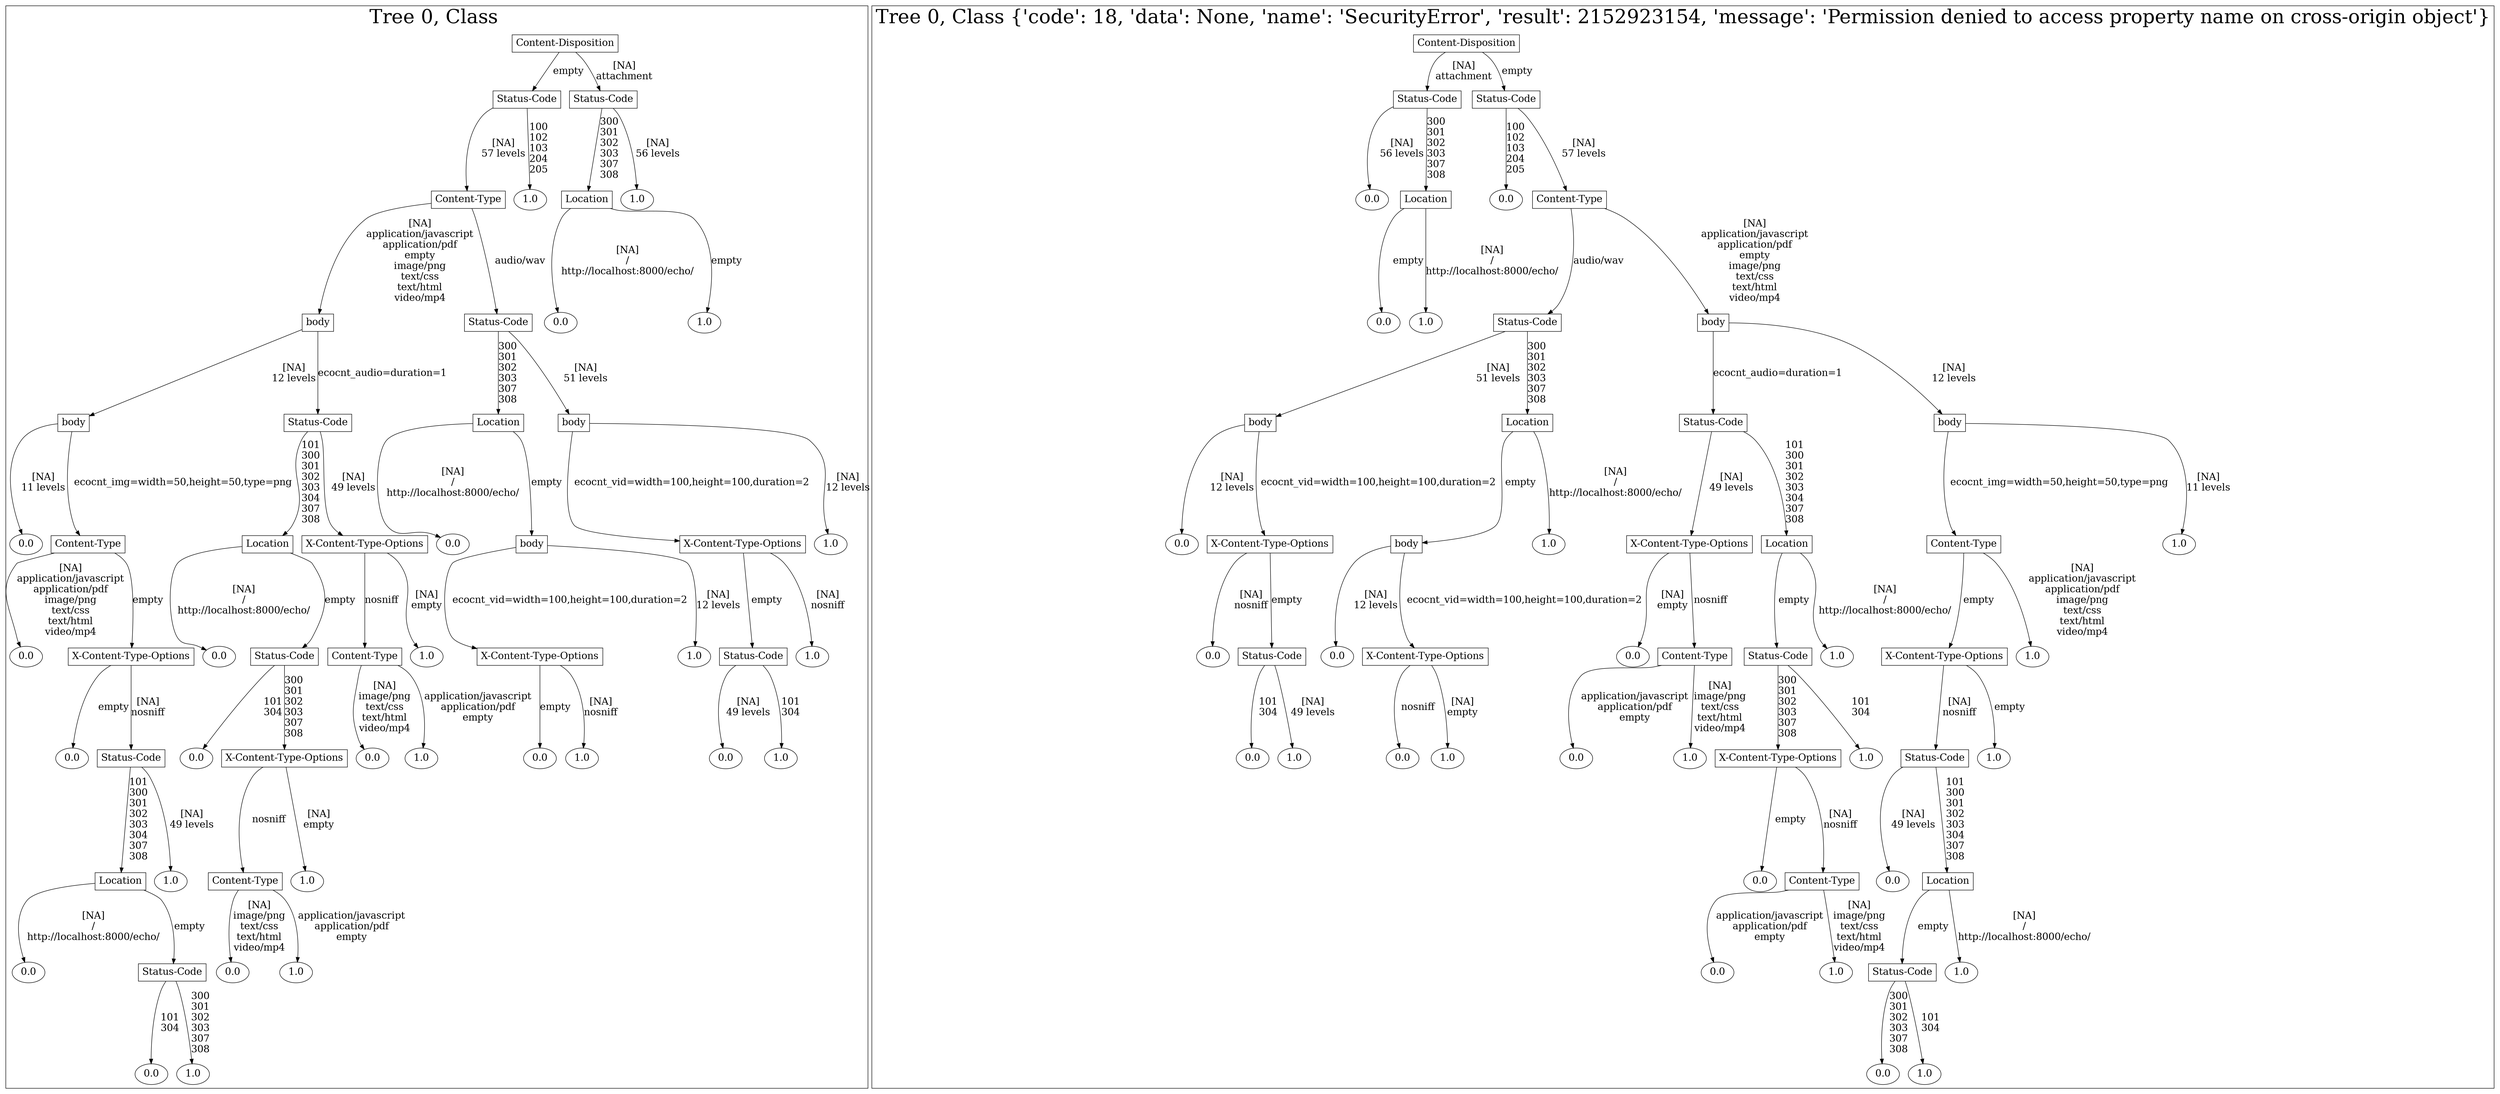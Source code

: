 /*
Generated by:
    http://https://github.com/h2oai/h2o-3/tree/master/h2o-genmodel/src/main/java/hex/genmodel/tools/PrintMojo.java
*/

/*
On a mac:

$ brew install graphviz
$ dot -Tpng file.gv -o file.png
$ open file.png
*/

digraph G {

subgraph cluster_0 {
/* Nodes */

/* Level 0 */
{
"SG_0_Node_0" [shape=box, fontsize=20, label="Content-Disposition"]
}

/* Level 1 */
{
"SG_0_Node_1" [shape=box, fontsize=20, label="Status-Code"]
"SG_0_Node_2" [shape=box, fontsize=20, label="Status-Code"]
}

/* Level 2 */
{
"SG_0_Node_3" [shape=box, fontsize=20, label="Content-Type"]
"SG_0_Node_26" [fontsize=20, label="1.0"]
"SG_0_Node_4" [shape=box, fontsize=20, label="Location"]
"SG_0_Node_27" [fontsize=20, label="1.0"]
}

/* Level 3 */
{
"SG_0_Node_5" [shape=box, fontsize=20, label="body"]
"SG_0_Node_6" [shape=box, fontsize=20, label="Status-Code"]
"SG_0_Node_28" [fontsize=20, label="0.0"]
"SG_0_Node_29" [fontsize=20, label="1.0"]
}

/* Level 4 */
{
"SG_0_Node_7" [shape=box, fontsize=20, label="body"]
"SG_0_Node_8" [shape=box, fontsize=20, label="Status-Code"]
"SG_0_Node_9" [shape=box, fontsize=20, label="Location"]
"SG_0_Node_10" [shape=box, fontsize=20, label="body"]
}

/* Level 5 */
{
"SG_0_Node_30" [fontsize=20, label="0.0"]
"SG_0_Node_11" [shape=box, fontsize=20, label="Content-Type"]
"SG_0_Node_12" [shape=box, fontsize=20, label="Location"]
"SG_0_Node_13" [shape=box, fontsize=20, label="X-Content-Type-Options"]
"SG_0_Node_31" [fontsize=20, label="0.0"]
"SG_0_Node_14" [shape=box, fontsize=20, label="body"]
"SG_0_Node_15" [shape=box, fontsize=20, label="X-Content-Type-Options"]
"SG_0_Node_32" [fontsize=20, label="1.0"]
}

/* Level 6 */
{
"SG_0_Node_33" [fontsize=20, label="0.0"]
"SG_0_Node_16" [shape=box, fontsize=20, label="X-Content-Type-Options"]
"SG_0_Node_34" [fontsize=20, label="0.0"]
"SG_0_Node_17" [shape=box, fontsize=20, label="Status-Code"]
"SG_0_Node_18" [shape=box, fontsize=20, label="Content-Type"]
"SG_0_Node_35" [fontsize=20, label="1.0"]
"SG_0_Node_19" [shape=box, fontsize=20, label="X-Content-Type-Options"]
"SG_0_Node_36" [fontsize=20, label="1.0"]
"SG_0_Node_20" [shape=box, fontsize=20, label="Status-Code"]
"SG_0_Node_37" [fontsize=20, label="1.0"]
}

/* Level 7 */
{
"SG_0_Node_38" [fontsize=20, label="0.0"]
"SG_0_Node_21" [shape=box, fontsize=20, label="Status-Code"]
"SG_0_Node_39" [fontsize=20, label="0.0"]
"SG_0_Node_22" [shape=box, fontsize=20, label="X-Content-Type-Options"]
"SG_0_Node_40" [fontsize=20, label="0.0"]
"SG_0_Node_41" [fontsize=20, label="1.0"]
"SG_0_Node_42" [fontsize=20, label="0.0"]
"SG_0_Node_43" [fontsize=20, label="1.0"]
"SG_0_Node_44" [fontsize=20, label="0.0"]
"SG_0_Node_45" [fontsize=20, label="1.0"]
}

/* Level 8 */
{
"SG_0_Node_23" [shape=box, fontsize=20, label="Location"]
"SG_0_Node_46" [fontsize=20, label="1.0"]
"SG_0_Node_24" [shape=box, fontsize=20, label="Content-Type"]
"SG_0_Node_47" [fontsize=20, label="1.0"]
}

/* Level 9 */
{
"SG_0_Node_48" [fontsize=20, label="0.0"]
"SG_0_Node_25" [shape=box, fontsize=20, label="Status-Code"]
"SG_0_Node_49" [fontsize=20, label="0.0"]
"SG_0_Node_50" [fontsize=20, label="1.0"]
}

/* Level 10 */
{
"SG_0_Node_51" [fontsize=20, label="0.0"]
"SG_0_Node_52" [fontsize=20, label="1.0"]
}

/* Edges */
"SG_0_Node_0" -> "SG_0_Node_1" [fontsize=20, label="empty
"]
"SG_0_Node_0" -> "SG_0_Node_2" [fontsize=20, label="[NA]
attachment
"]
"SG_0_Node_2" -> "SG_0_Node_4" [fontsize=20, label="300
301
302
303
307
308
"]
"SG_0_Node_2" -> "SG_0_Node_27" [fontsize=20, label="[NA]
56 levels
"]
"SG_0_Node_4" -> "SG_0_Node_28" [fontsize=20, label="[NA]
/
http://localhost:8000/echo/
"]
"SG_0_Node_4" -> "SG_0_Node_29" [fontsize=20, label="empty
"]
"SG_0_Node_1" -> "SG_0_Node_3" [fontsize=20, label="[NA]
57 levels
"]
"SG_0_Node_1" -> "SG_0_Node_26" [fontsize=20, label="100
102
103
204
205
"]
"SG_0_Node_3" -> "SG_0_Node_5" [fontsize=20, label="[NA]
application/javascript
application/pdf
empty
image/png
text/css
text/html
video/mp4
"]
"SG_0_Node_3" -> "SG_0_Node_6" [fontsize=20, label="audio/wav
"]
"SG_0_Node_6" -> "SG_0_Node_9" [fontsize=20, label="300
301
302
303
307
308
"]
"SG_0_Node_6" -> "SG_0_Node_10" [fontsize=20, label="[NA]
51 levels
"]
"SG_0_Node_10" -> "SG_0_Node_15" [fontsize=20, label="ecocnt_vid=width=100,height=100,duration=2
"]
"SG_0_Node_10" -> "SG_0_Node_32" [fontsize=20, label="[NA]
12 levels
"]
"SG_0_Node_15" -> "SG_0_Node_20" [fontsize=20, label="empty
"]
"SG_0_Node_15" -> "SG_0_Node_37" [fontsize=20, label="[NA]
nosniff
"]
"SG_0_Node_20" -> "SG_0_Node_44" [fontsize=20, label="[NA]
49 levels
"]
"SG_0_Node_20" -> "SG_0_Node_45" [fontsize=20, label="101
304
"]
"SG_0_Node_9" -> "SG_0_Node_31" [fontsize=20, label="[NA]
/
http://localhost:8000/echo/
"]
"SG_0_Node_9" -> "SG_0_Node_14" [fontsize=20, label="empty
"]
"SG_0_Node_14" -> "SG_0_Node_19" [fontsize=20, label="ecocnt_vid=width=100,height=100,duration=2
"]
"SG_0_Node_14" -> "SG_0_Node_36" [fontsize=20, label="[NA]
12 levels
"]
"SG_0_Node_19" -> "SG_0_Node_42" [fontsize=20, label="empty
"]
"SG_0_Node_19" -> "SG_0_Node_43" [fontsize=20, label="[NA]
nosniff
"]
"SG_0_Node_5" -> "SG_0_Node_7" [fontsize=20, label="[NA]
12 levels
"]
"SG_0_Node_5" -> "SG_0_Node_8" [fontsize=20, label="ecocnt_audio=duration=1
"]
"SG_0_Node_8" -> "SG_0_Node_12" [fontsize=20, label="101
300
301
302
303
304
307
308
"]
"SG_0_Node_8" -> "SG_0_Node_13" [fontsize=20, label="[NA]
49 levels
"]
"SG_0_Node_13" -> "SG_0_Node_18" [fontsize=20, label="nosniff
"]
"SG_0_Node_13" -> "SG_0_Node_35" [fontsize=20, label="[NA]
empty
"]
"SG_0_Node_18" -> "SG_0_Node_40" [fontsize=20, label="[NA]
image/png
text/css
text/html
video/mp4
"]
"SG_0_Node_18" -> "SG_0_Node_41" [fontsize=20, label="application/javascript
application/pdf
empty
"]
"SG_0_Node_12" -> "SG_0_Node_34" [fontsize=20, label="[NA]
/
http://localhost:8000/echo/
"]
"SG_0_Node_12" -> "SG_0_Node_17" [fontsize=20, label="empty
"]
"SG_0_Node_17" -> "SG_0_Node_39" [fontsize=20, label="101
304
"]
"SG_0_Node_17" -> "SG_0_Node_22" [fontsize=20, label="300
301
302
303
307
308
"]
"SG_0_Node_22" -> "SG_0_Node_24" [fontsize=20, label="nosniff
"]
"SG_0_Node_22" -> "SG_0_Node_47" [fontsize=20, label="[NA]
empty
"]
"SG_0_Node_24" -> "SG_0_Node_49" [fontsize=20, label="[NA]
image/png
text/css
text/html
video/mp4
"]
"SG_0_Node_24" -> "SG_0_Node_50" [fontsize=20, label="application/javascript
application/pdf
empty
"]
"SG_0_Node_7" -> "SG_0_Node_30" [fontsize=20, label="[NA]
11 levels
"]
"SG_0_Node_7" -> "SG_0_Node_11" [fontsize=20, label="ecocnt_img=width=50,height=50,type=png
"]
"SG_0_Node_11" -> "SG_0_Node_33" [fontsize=20, label="[NA]
application/javascript
application/pdf
image/png
text/css
text/html
video/mp4
"]
"SG_0_Node_11" -> "SG_0_Node_16" [fontsize=20, label="empty
"]
"SG_0_Node_16" -> "SG_0_Node_38" [fontsize=20, label="empty
"]
"SG_0_Node_16" -> "SG_0_Node_21" [fontsize=20, label="[NA]
nosniff
"]
"SG_0_Node_21" -> "SG_0_Node_23" [fontsize=20, label="101
300
301
302
303
304
307
308
"]
"SG_0_Node_21" -> "SG_0_Node_46" [fontsize=20, label="[NA]
49 levels
"]
"SG_0_Node_23" -> "SG_0_Node_48" [fontsize=20, label="[NA]
/
http://localhost:8000/echo/
"]
"SG_0_Node_23" -> "SG_0_Node_25" [fontsize=20, label="empty
"]
"SG_0_Node_25" -> "SG_0_Node_51" [fontsize=20, label="101
304
"]
"SG_0_Node_25" -> "SG_0_Node_52" [fontsize=20, label="300
301
302
303
307
308
"]

fontsize=40
label="Tree 0, Class "
}

subgraph cluster_1 {
/* Nodes */

/* Level 0 */
{
"SG_1_Node_0" [shape=box, fontsize=20, label="Content-Disposition"]
}

/* Level 1 */
{
"SG_1_Node_1" [shape=box, fontsize=20, label="Status-Code"]
"SG_1_Node_2" [shape=box, fontsize=20, label="Status-Code"]
}

/* Level 2 */
{
"SG_1_Node_26" [fontsize=20, label="0.0"]
"SG_1_Node_3" [shape=box, fontsize=20, label="Location"]
"SG_1_Node_27" [fontsize=20, label="0.0"]
"SG_1_Node_4" [shape=box, fontsize=20, label="Content-Type"]
}

/* Level 3 */
{
"SG_1_Node_28" [fontsize=20, label="0.0"]
"SG_1_Node_29" [fontsize=20, label="1.0"]
"SG_1_Node_5" [shape=box, fontsize=20, label="Status-Code"]
"SG_1_Node_6" [shape=box, fontsize=20, label="body"]
}

/* Level 4 */
{
"SG_1_Node_7" [shape=box, fontsize=20, label="body"]
"SG_1_Node_8" [shape=box, fontsize=20, label="Location"]
"SG_1_Node_9" [shape=box, fontsize=20, label="Status-Code"]
"SG_1_Node_10" [shape=box, fontsize=20, label="body"]
}

/* Level 5 */
{
"SG_1_Node_30" [fontsize=20, label="0.0"]
"SG_1_Node_11" [shape=box, fontsize=20, label="X-Content-Type-Options"]
"SG_1_Node_12" [shape=box, fontsize=20, label="body"]
"SG_1_Node_31" [fontsize=20, label="1.0"]
"SG_1_Node_13" [shape=box, fontsize=20, label="X-Content-Type-Options"]
"SG_1_Node_14" [shape=box, fontsize=20, label="Location"]
"SG_1_Node_15" [shape=box, fontsize=20, label="Content-Type"]
"SG_1_Node_32" [fontsize=20, label="1.0"]
}

/* Level 6 */
{
"SG_1_Node_33" [fontsize=20, label="0.0"]
"SG_1_Node_16" [shape=box, fontsize=20, label="Status-Code"]
"SG_1_Node_34" [fontsize=20, label="0.0"]
"SG_1_Node_17" [shape=box, fontsize=20, label="X-Content-Type-Options"]
"SG_1_Node_35" [fontsize=20, label="0.0"]
"SG_1_Node_18" [shape=box, fontsize=20, label="Content-Type"]
"SG_1_Node_19" [shape=box, fontsize=20, label="Status-Code"]
"SG_1_Node_36" [fontsize=20, label="1.0"]
"SG_1_Node_20" [shape=box, fontsize=20, label="X-Content-Type-Options"]
"SG_1_Node_37" [fontsize=20, label="1.0"]
}

/* Level 7 */
{
"SG_1_Node_38" [fontsize=20, label="0.0"]
"SG_1_Node_39" [fontsize=20, label="1.0"]
"SG_1_Node_40" [fontsize=20, label="0.0"]
"SG_1_Node_41" [fontsize=20, label="1.0"]
"SG_1_Node_42" [fontsize=20, label="0.0"]
"SG_1_Node_43" [fontsize=20, label="1.0"]
"SG_1_Node_21" [shape=box, fontsize=20, label="X-Content-Type-Options"]
"SG_1_Node_44" [fontsize=20, label="1.0"]
"SG_1_Node_22" [shape=box, fontsize=20, label="Status-Code"]
"SG_1_Node_45" [fontsize=20, label="1.0"]
}

/* Level 8 */
{
"SG_1_Node_46" [fontsize=20, label="0.0"]
"SG_1_Node_23" [shape=box, fontsize=20, label="Content-Type"]
"SG_1_Node_47" [fontsize=20, label="0.0"]
"SG_1_Node_24" [shape=box, fontsize=20, label="Location"]
}

/* Level 9 */
{
"SG_1_Node_48" [fontsize=20, label="0.0"]
"SG_1_Node_49" [fontsize=20, label="1.0"]
"SG_1_Node_25" [shape=box, fontsize=20, label="Status-Code"]
"SG_1_Node_50" [fontsize=20, label="1.0"]
}

/* Level 10 */
{
"SG_1_Node_51" [fontsize=20, label="0.0"]
"SG_1_Node_52" [fontsize=20, label="1.0"]
}

/* Edges */
"SG_1_Node_0" -> "SG_1_Node_1" [fontsize=20, label="[NA]
attachment
"]
"SG_1_Node_0" -> "SG_1_Node_2" [fontsize=20, label="empty
"]
"SG_1_Node_2" -> "SG_1_Node_27" [fontsize=20, label="100
102
103
204
205
"]
"SG_1_Node_2" -> "SG_1_Node_4" [fontsize=20, label="[NA]
57 levels
"]
"SG_1_Node_4" -> "SG_1_Node_5" [fontsize=20, label="audio/wav
"]
"SG_1_Node_4" -> "SG_1_Node_6" [fontsize=20, label="[NA]
application/javascript
application/pdf
empty
image/png
text/css
text/html
video/mp4
"]
"SG_1_Node_6" -> "SG_1_Node_9" [fontsize=20, label="ecocnt_audio=duration=1
"]
"SG_1_Node_6" -> "SG_1_Node_10" [fontsize=20, label="[NA]
12 levels
"]
"SG_1_Node_10" -> "SG_1_Node_15" [fontsize=20, label="ecocnt_img=width=50,height=50,type=png
"]
"SG_1_Node_10" -> "SG_1_Node_32" [fontsize=20, label="[NA]
11 levels
"]
"SG_1_Node_15" -> "SG_1_Node_20" [fontsize=20, label="empty
"]
"SG_1_Node_15" -> "SG_1_Node_37" [fontsize=20, label="[NA]
application/javascript
application/pdf
image/png
text/css
text/html
video/mp4
"]
"SG_1_Node_20" -> "SG_1_Node_22" [fontsize=20, label="[NA]
nosniff
"]
"SG_1_Node_20" -> "SG_1_Node_45" [fontsize=20, label="empty
"]
"SG_1_Node_22" -> "SG_1_Node_47" [fontsize=20, label="[NA]
49 levels
"]
"SG_1_Node_22" -> "SG_1_Node_24" [fontsize=20, label="101
300
301
302
303
304
307
308
"]
"SG_1_Node_24" -> "SG_1_Node_25" [fontsize=20, label="empty
"]
"SG_1_Node_24" -> "SG_1_Node_50" [fontsize=20, label="[NA]
/
http://localhost:8000/echo/
"]
"SG_1_Node_25" -> "SG_1_Node_51" [fontsize=20, label="300
301
302
303
307
308
"]
"SG_1_Node_25" -> "SG_1_Node_52" [fontsize=20, label="101
304
"]
"SG_1_Node_9" -> "SG_1_Node_13" [fontsize=20, label="[NA]
49 levels
"]
"SG_1_Node_9" -> "SG_1_Node_14" [fontsize=20, label="101
300
301
302
303
304
307
308
"]
"SG_1_Node_14" -> "SG_1_Node_19" [fontsize=20, label="empty
"]
"SG_1_Node_14" -> "SG_1_Node_36" [fontsize=20, label="[NA]
/
http://localhost:8000/echo/
"]
"SG_1_Node_19" -> "SG_1_Node_21" [fontsize=20, label="300
301
302
303
307
308
"]
"SG_1_Node_19" -> "SG_1_Node_44" [fontsize=20, label="101
304
"]
"SG_1_Node_21" -> "SG_1_Node_46" [fontsize=20, label="empty
"]
"SG_1_Node_21" -> "SG_1_Node_23" [fontsize=20, label="[NA]
nosniff
"]
"SG_1_Node_23" -> "SG_1_Node_48" [fontsize=20, label="application/javascript
application/pdf
empty
"]
"SG_1_Node_23" -> "SG_1_Node_49" [fontsize=20, label="[NA]
image/png
text/css
text/html
video/mp4
"]
"SG_1_Node_13" -> "SG_1_Node_35" [fontsize=20, label="[NA]
empty
"]
"SG_1_Node_13" -> "SG_1_Node_18" [fontsize=20, label="nosniff
"]
"SG_1_Node_18" -> "SG_1_Node_42" [fontsize=20, label="application/javascript
application/pdf
empty
"]
"SG_1_Node_18" -> "SG_1_Node_43" [fontsize=20, label="[NA]
image/png
text/css
text/html
video/mp4
"]
"SG_1_Node_5" -> "SG_1_Node_7" [fontsize=20, label="[NA]
51 levels
"]
"SG_1_Node_5" -> "SG_1_Node_8" [fontsize=20, label="300
301
302
303
307
308
"]
"SG_1_Node_8" -> "SG_1_Node_12" [fontsize=20, label="empty
"]
"SG_1_Node_8" -> "SG_1_Node_31" [fontsize=20, label="[NA]
/
http://localhost:8000/echo/
"]
"SG_1_Node_12" -> "SG_1_Node_34" [fontsize=20, label="[NA]
12 levels
"]
"SG_1_Node_12" -> "SG_1_Node_17" [fontsize=20, label="ecocnt_vid=width=100,height=100,duration=2
"]
"SG_1_Node_17" -> "SG_1_Node_40" [fontsize=20, label="nosniff
"]
"SG_1_Node_17" -> "SG_1_Node_41" [fontsize=20, label="[NA]
empty
"]
"SG_1_Node_7" -> "SG_1_Node_30" [fontsize=20, label="[NA]
12 levels
"]
"SG_1_Node_7" -> "SG_1_Node_11" [fontsize=20, label="ecocnt_vid=width=100,height=100,duration=2
"]
"SG_1_Node_11" -> "SG_1_Node_33" [fontsize=20, label="[NA]
nosniff
"]
"SG_1_Node_11" -> "SG_1_Node_16" [fontsize=20, label="empty
"]
"SG_1_Node_16" -> "SG_1_Node_38" [fontsize=20, label="101
304
"]
"SG_1_Node_16" -> "SG_1_Node_39" [fontsize=20, label="[NA]
49 levels
"]
"SG_1_Node_1" -> "SG_1_Node_26" [fontsize=20, label="[NA]
56 levels
"]
"SG_1_Node_1" -> "SG_1_Node_3" [fontsize=20, label="300
301
302
303
307
308
"]
"SG_1_Node_3" -> "SG_1_Node_28" [fontsize=20, label="empty
"]
"SG_1_Node_3" -> "SG_1_Node_29" [fontsize=20, label="[NA]
/
http://localhost:8000/echo/
"]

fontsize=40
label="Tree 0, Class {'code': 18, 'data': None, 'name': 'SecurityError', 'result': 2152923154, 'message': 'Permission denied to access property name on cross-origin object'}"
}

}

